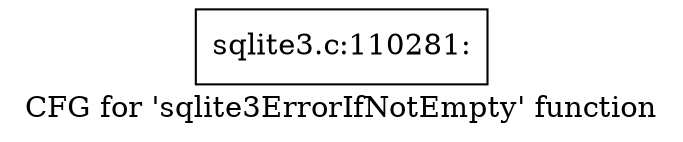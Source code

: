 digraph "CFG for 'sqlite3ErrorIfNotEmpty' function" {
	label="CFG for 'sqlite3ErrorIfNotEmpty' function";

	Node0x55c0fa389f30 [shape=record,label="{sqlite3.c:110281:}"];
}
